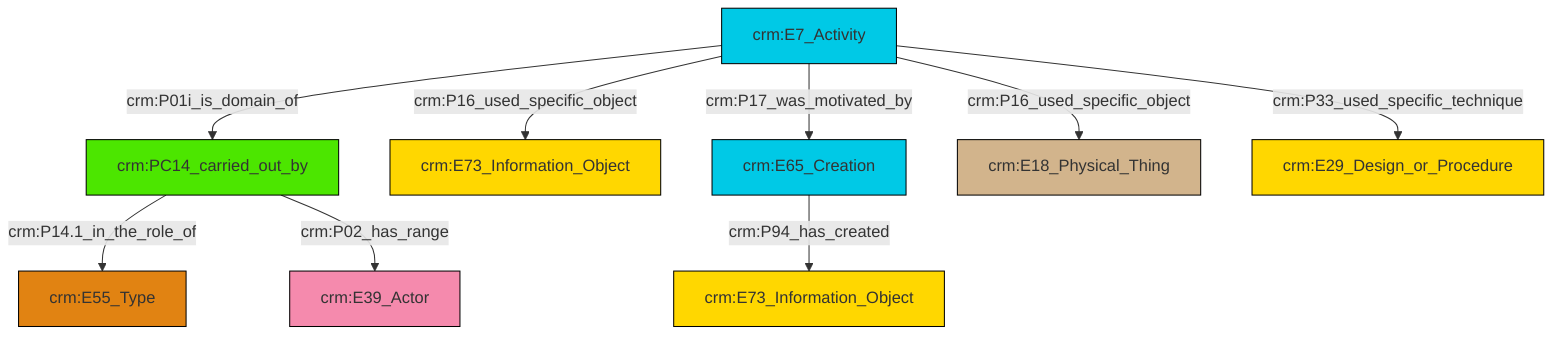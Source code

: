 graph TD
classDef Literal fill:#f2f2f2,stroke:#000000;
classDef CRM_Entity fill:#FFFFFF,stroke:#000000;
classDef Temporal_Entity fill:#00C9E6, stroke:#000000;
classDef Type fill:#E18312, stroke:#000000;
classDef Time-Span fill:#2C9C91, stroke:#000000;
classDef Appellation fill:#FFEB7F, stroke:#000000;
classDef Place fill:#008836, stroke:#000000;
classDef Persistent_Item fill:#B266B2, stroke:#000000;
classDef Conceptual_Object fill:#FFD700, stroke:#000000;
classDef Physical_Thing fill:#D2B48C, stroke:#000000;
classDef Actor fill:#f58aad, stroke:#000000;
classDef PC_Classes fill:#4ce600, stroke:#000000;
classDef Multi fill:#cccccc,stroke:#000000;

0["crm:PC14_carried_out_by"]:::PC_Classes -->|crm:P14.1_in_the_role_of| 2["crm:E55_Type"]:::Type
5["crm:E65_Creation"]:::Temporal_Entity -->|crm:P94_has_created| 6["crm:E73_Information_Object"]:::Conceptual_Object
11["crm:E7_Activity"]:::Temporal_Entity -->|crm:P16_used_specific_object| 3["crm:E73_Information_Object"]:::Conceptual_Object
11["crm:E7_Activity"]:::Temporal_Entity -->|crm:P33_used_specific_technique| 12["crm:E29_Design_or_Procedure"]:::Conceptual_Object
11["crm:E7_Activity"]:::Temporal_Entity -->|crm:P01i_is_domain_of| 0["crm:PC14_carried_out_by"]:::PC_Classes
11["crm:E7_Activity"]:::Temporal_Entity -->|crm:P17_was_motivated_by| 5["crm:E65_Creation"]:::Temporal_Entity
0["crm:PC14_carried_out_by"]:::PC_Classes -->|crm:P02_has_range| 9["crm:E39_Actor"]:::Actor
11["crm:E7_Activity"]:::Temporal_Entity -->|crm:P16_used_specific_object| 7["crm:E18_Physical_Thing"]:::Physical_Thing